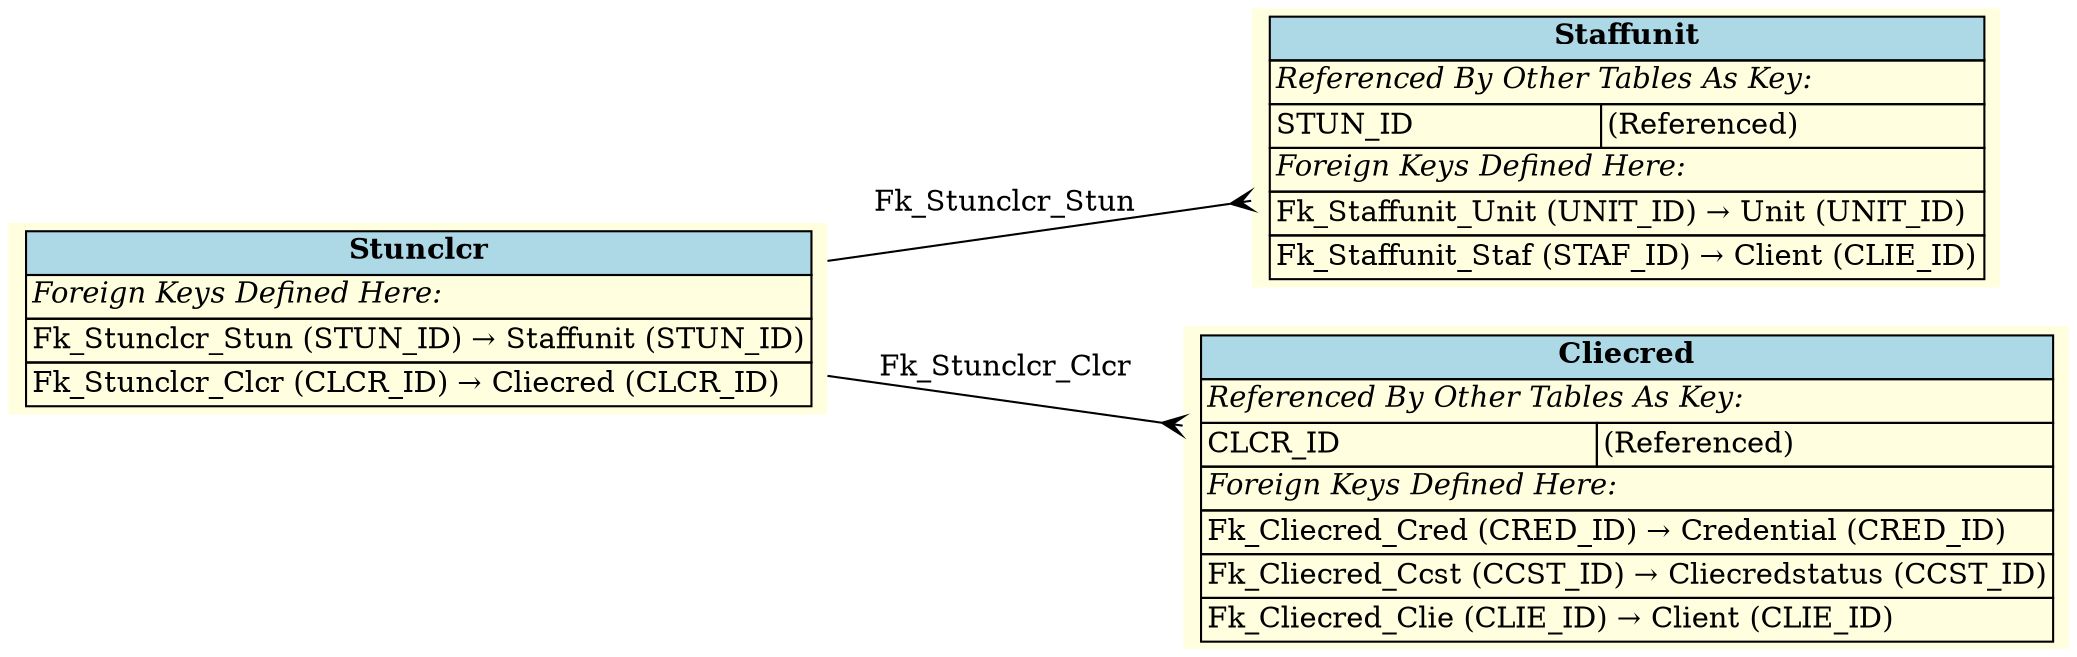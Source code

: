 digraph ERD {
  rankdir=LR;
  node [shape=plaintext, style=filled, fillcolor=lightyellow];
  edge [arrowhead=crow, arrowtail=none, dir=both, labelfontsize=10];

  "Staffunit" [
    label=<
    <TABLE BORDER="0" CELLBORDER="1" CELLSPACING="0" BGCOLOR="lightyellow">
      <TR><TD COLSPAN="2" BGCOLOR="lightblue"><B>Staffunit</B></TD></TR>
      <TR><TD COLSPAN="2" ALIGN="LEFT"><I>Referenced By Other Tables As Key:</I></TD></TR>
      <TR><TD ALIGN="LEFT">STUN_ID</TD><TD ALIGN="LEFT">(Referenced)</TD></TR>
      <TR><TD COLSPAN="2" ALIGN="LEFT"><I>Foreign Keys Defined Here:</I></TD></TR>
      <TR><TD ALIGN="LEFT" COLSPAN="2">Fk_Staffunit_Unit (UNIT_ID) &rarr; Unit (UNIT_ID)</TD></TR>
      <TR><TD ALIGN="LEFT" COLSPAN="2">Fk_Staffunit_Staf (STAF_ID) &rarr; Client (CLIE_ID)</TD></TR>
    </TABLE>
    >
  ];

  "Stunclcr" [
    label=<
    <TABLE BORDER="0" CELLBORDER="1" CELLSPACING="0" BGCOLOR="lightyellow">
      <TR><TD COLSPAN="2" BGCOLOR="lightblue"><B>Stunclcr</B></TD></TR>
      <TR><TD COLSPAN="2" ALIGN="LEFT"><I>Foreign Keys Defined Here:</I></TD></TR>
      <TR><TD ALIGN="LEFT" COLSPAN="2">Fk_Stunclcr_Stun (STUN_ID) &rarr; Staffunit (STUN_ID)</TD></TR>
      <TR><TD ALIGN="LEFT" COLSPAN="2">Fk_Stunclcr_Clcr (CLCR_ID) &rarr; Cliecred (CLCR_ID)</TD></TR>
    </TABLE>
    >
  ];

  "Cliecred" [
    label=<
    <TABLE BORDER="0" CELLBORDER="1" CELLSPACING="0" BGCOLOR="lightyellow">
      <TR><TD COLSPAN="2" BGCOLOR="lightblue"><B>Cliecred</B></TD></TR>
      <TR><TD COLSPAN="2" ALIGN="LEFT"><I>Referenced By Other Tables As Key:</I></TD></TR>
      <TR><TD ALIGN="LEFT">CLCR_ID</TD><TD ALIGN="LEFT">(Referenced)</TD></TR>
      <TR><TD COLSPAN="2" ALIGN="LEFT"><I>Foreign Keys Defined Here:</I></TD></TR>
      <TR><TD ALIGN="LEFT" COLSPAN="2">Fk_Cliecred_Cred (CRED_ID) &rarr; Credential (CRED_ID)</TD></TR>
      <TR><TD ALIGN="LEFT" COLSPAN="2">Fk_Cliecred_Ccst (CCST_ID) &rarr; Cliecredstatus (CCST_ID)</TD></TR>
      <TR><TD ALIGN="LEFT" COLSPAN="2">Fk_Cliecred_Clie (CLIE_ID) &rarr; Client (CLIE_ID)</TD></TR>
    </TABLE>
    >
  ];

  "Stunclcr" -> "Cliecred" [label=" Fk_Stunclcr_Clcr "];
  "Stunclcr" -> "Staffunit" [label=" Fk_Stunclcr_Stun "];
}
